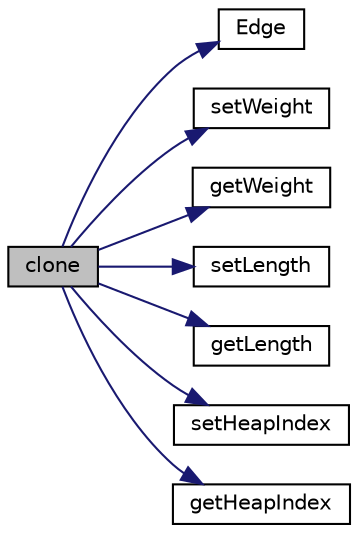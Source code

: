 digraph "clone"
{
  edge [fontname="Helvetica",fontsize="10",labelfontname="Helvetica",labelfontsize="10"];
  node [fontname="Helvetica",fontsize="10",shape=record];
  rankdir="LR";
  Node1 [label="clone",height=0.2,width=0.4,color="black", fillcolor="grey75", style="filled", fontcolor="black"];
  Node1 -> Node2 [color="midnightblue",fontsize="10",style="solid",fontname="Helvetica"];
  Node2 [label="Edge",height=0.2,width=0.4,color="black", fillcolor="white", style="filled",URL="$class_edge.html#a4a135d06e14b757c7cc55b5ddb1c56f8"];
  Node1 -> Node3 [color="midnightblue",fontsize="10",style="solid",fontname="Helvetica"];
  Node3 [label="setWeight",height=0.2,width=0.4,color="black", fillcolor="white", style="filled",URL="$class_edge.html#a0e714b0d6ff9faf693d7dbe6b452ebd6"];
  Node1 -> Node4 [color="midnightblue",fontsize="10",style="solid",fontname="Helvetica"];
  Node4 [label="getWeight",height=0.2,width=0.4,color="black", fillcolor="white", style="filled",URL="$class_edge.html#ad7bf538ca1cf1d4d108235c5304c458b"];
  Node1 -> Node5 [color="midnightblue",fontsize="10",style="solid",fontname="Helvetica"];
  Node5 [label="setLength",height=0.2,width=0.4,color="black", fillcolor="white", style="filled",URL="$class_edge.html#aa5cc06c446043131c4ad2ccafee622a4"];
  Node1 -> Node6 [color="midnightblue",fontsize="10",style="solid",fontname="Helvetica"];
  Node6 [label="getLength",height=0.2,width=0.4,color="black", fillcolor="white", style="filled",URL="$class_edge.html#a2b56bd5085229d76aecb269198f77b2d"];
  Node1 -> Node7 [color="midnightblue",fontsize="10",style="solid",fontname="Helvetica"];
  Node7 [label="setHeapIndex",height=0.2,width=0.4,color="black", fillcolor="white", style="filled",URL="$class_edge.html#a120bb251c9355d00320bdf1d9cc9f02b"];
  Node1 -> Node8 [color="midnightblue",fontsize="10",style="solid",fontname="Helvetica"];
  Node8 [label="getHeapIndex",height=0.2,width=0.4,color="black", fillcolor="white", style="filled",URL="$class_edge.html#af2f46e399341bfe43e4e0b39ff7ccf2d"];
}
